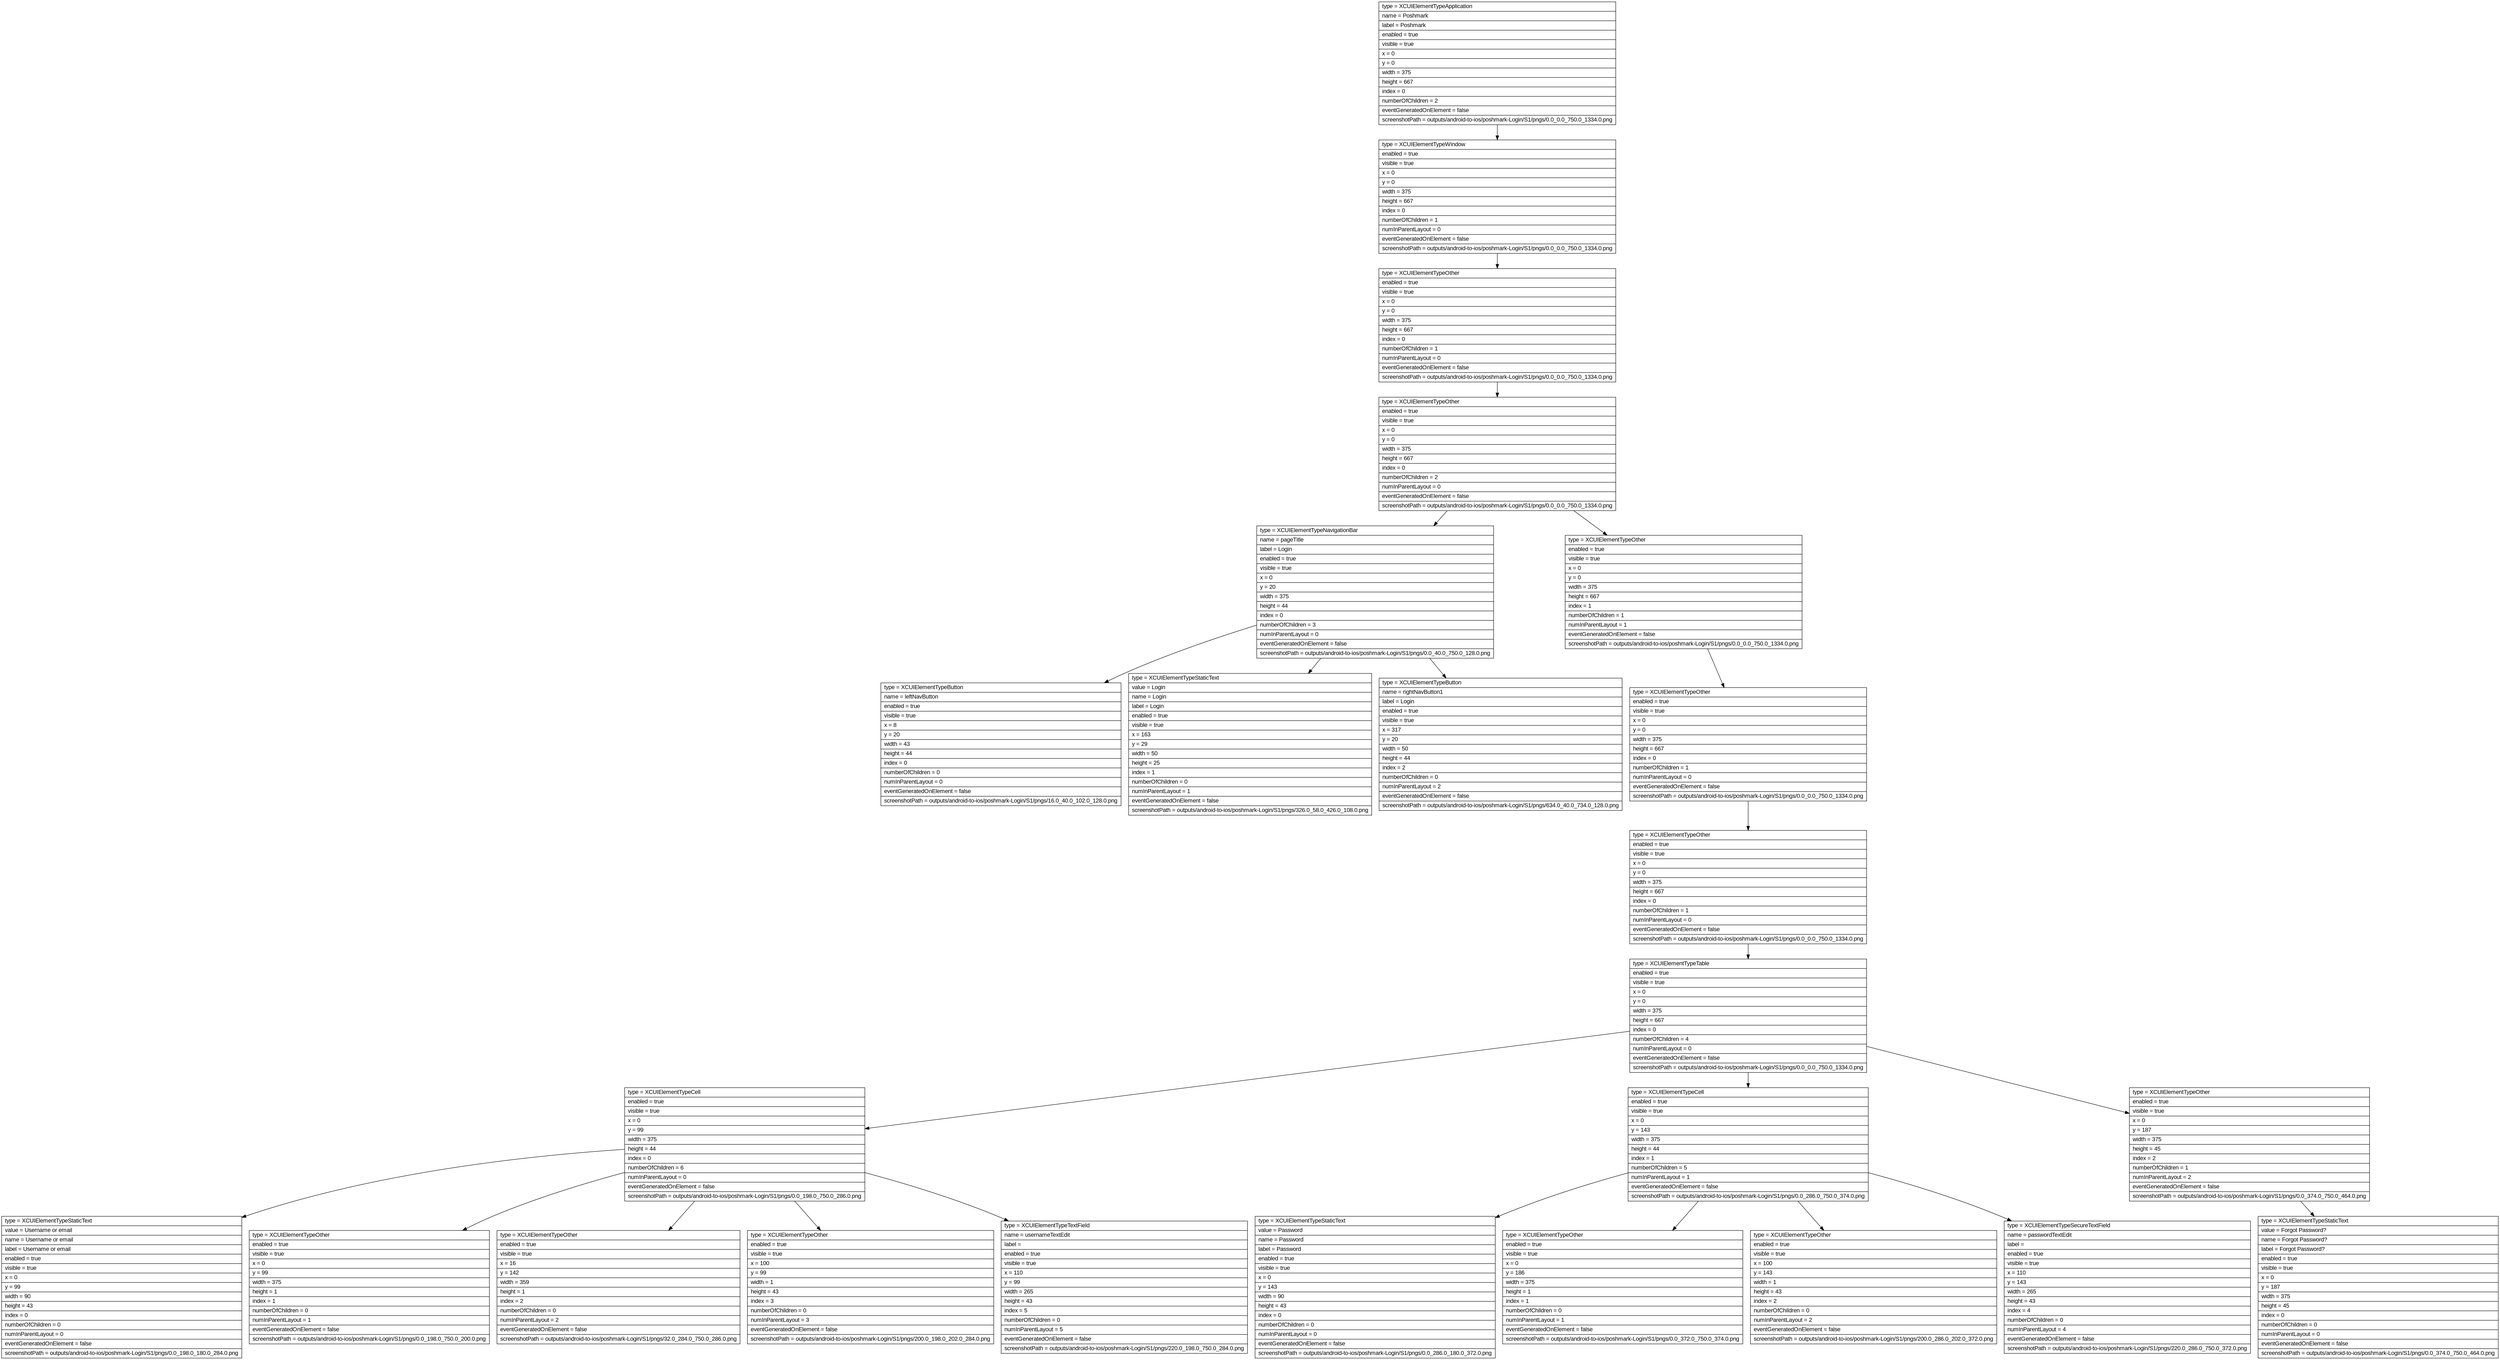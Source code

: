 digraph Layout {

	node [shape=record fontname=Arial];

	0	[label="{type = XCUIElementTypeApplication\l|name = Poshmark\l|label = Poshmark\l|enabled = true\l|visible = true\l|x = 0\l|y = 0\l|width = 375\l|height = 667\l|index = 0\l|numberOfChildren = 2\l|eventGeneratedOnElement = false \l|screenshotPath = outputs/android-to-ios/poshmark-Login/S1/pngs/0.0_0.0_750.0_1334.0.png\l}"]
	1	[label="{type = XCUIElementTypeWindow\l|enabled = true\l|visible = true\l|x = 0\l|y = 0\l|width = 375\l|height = 667\l|index = 0\l|numberOfChildren = 1\l|numInParentLayout = 0\l|eventGeneratedOnElement = false \l|screenshotPath = outputs/android-to-ios/poshmark-Login/S1/pngs/0.0_0.0_750.0_1334.0.png\l}"]
	2	[label="{type = XCUIElementTypeOther\l|enabled = true\l|visible = true\l|x = 0\l|y = 0\l|width = 375\l|height = 667\l|index = 0\l|numberOfChildren = 1\l|numInParentLayout = 0\l|eventGeneratedOnElement = false \l|screenshotPath = outputs/android-to-ios/poshmark-Login/S1/pngs/0.0_0.0_750.0_1334.0.png\l}"]
	3	[label="{type = XCUIElementTypeOther\l|enabled = true\l|visible = true\l|x = 0\l|y = 0\l|width = 375\l|height = 667\l|index = 0\l|numberOfChildren = 2\l|numInParentLayout = 0\l|eventGeneratedOnElement = false \l|screenshotPath = outputs/android-to-ios/poshmark-Login/S1/pngs/0.0_0.0_750.0_1334.0.png\l}"]
	4	[label="{type = XCUIElementTypeNavigationBar\l|name = pageTitle\l|label = Login\l|enabled = true\l|visible = true\l|x = 0\l|y = 20\l|width = 375\l|height = 44\l|index = 0\l|numberOfChildren = 3\l|numInParentLayout = 0\l|eventGeneratedOnElement = false \l|screenshotPath = outputs/android-to-ios/poshmark-Login/S1/pngs/0.0_40.0_750.0_128.0.png\l}"]
	5	[label="{type = XCUIElementTypeOther\l|enabled = true\l|visible = true\l|x = 0\l|y = 0\l|width = 375\l|height = 667\l|index = 1\l|numberOfChildren = 1\l|numInParentLayout = 1\l|eventGeneratedOnElement = false \l|screenshotPath = outputs/android-to-ios/poshmark-Login/S1/pngs/0.0_0.0_750.0_1334.0.png\l}"]
	6	[label="{type = XCUIElementTypeButton\l|name = leftNavButton\l|enabled = true\l|visible = true\l|x = 8\l|y = 20\l|width = 43\l|height = 44\l|index = 0\l|numberOfChildren = 0\l|numInParentLayout = 0\l|eventGeneratedOnElement = false \l|screenshotPath = outputs/android-to-ios/poshmark-Login/S1/pngs/16.0_40.0_102.0_128.0.png\l}"]
	7	[label="{type = XCUIElementTypeStaticText\l|value = Login\l|name = Login\l|label = Login\l|enabled = true\l|visible = true\l|x = 163\l|y = 29\l|width = 50\l|height = 25\l|index = 1\l|numberOfChildren = 0\l|numInParentLayout = 1\l|eventGeneratedOnElement = false \l|screenshotPath = outputs/android-to-ios/poshmark-Login/S1/pngs/326.0_58.0_426.0_108.0.png\l}"]
	8	[label="{type = XCUIElementTypeButton\l|name = rightNavButton1\l|label = Login\l|enabled = true\l|visible = true\l|x = 317\l|y = 20\l|width = 50\l|height = 44\l|index = 2\l|numberOfChildren = 0\l|numInParentLayout = 2\l|eventGeneratedOnElement = false \l|screenshotPath = outputs/android-to-ios/poshmark-Login/S1/pngs/634.0_40.0_734.0_128.0.png\l}"]
	9	[label="{type = XCUIElementTypeOther\l|enabled = true\l|visible = true\l|x = 0\l|y = 0\l|width = 375\l|height = 667\l|index = 0\l|numberOfChildren = 1\l|numInParentLayout = 0\l|eventGeneratedOnElement = false \l|screenshotPath = outputs/android-to-ios/poshmark-Login/S1/pngs/0.0_0.0_750.0_1334.0.png\l}"]
	10	[label="{type = XCUIElementTypeOther\l|enabled = true\l|visible = true\l|x = 0\l|y = 0\l|width = 375\l|height = 667\l|index = 0\l|numberOfChildren = 1\l|numInParentLayout = 0\l|eventGeneratedOnElement = false \l|screenshotPath = outputs/android-to-ios/poshmark-Login/S1/pngs/0.0_0.0_750.0_1334.0.png\l}"]
	11	[label="{type = XCUIElementTypeTable\l|enabled = true\l|visible = true\l|x = 0\l|y = 0\l|width = 375\l|height = 667\l|index = 0\l|numberOfChildren = 4\l|numInParentLayout = 0\l|eventGeneratedOnElement = false \l|screenshotPath = outputs/android-to-ios/poshmark-Login/S1/pngs/0.0_0.0_750.0_1334.0.png\l}"]
	12	[label="{type = XCUIElementTypeCell\l|enabled = true\l|visible = true\l|x = 0\l|y = 99\l|width = 375\l|height = 44\l|index = 0\l|numberOfChildren = 6\l|numInParentLayout = 0\l|eventGeneratedOnElement = false \l|screenshotPath = outputs/android-to-ios/poshmark-Login/S1/pngs/0.0_198.0_750.0_286.0.png\l}"]
	13	[label="{type = XCUIElementTypeCell\l|enabled = true\l|visible = true\l|x = 0\l|y = 143\l|width = 375\l|height = 44\l|index = 1\l|numberOfChildren = 5\l|numInParentLayout = 1\l|eventGeneratedOnElement = false \l|screenshotPath = outputs/android-to-ios/poshmark-Login/S1/pngs/0.0_286.0_750.0_374.0.png\l}"]
	14	[label="{type = XCUIElementTypeOther\l|enabled = true\l|visible = true\l|x = 0\l|y = 187\l|width = 375\l|height = 45\l|index = 2\l|numberOfChildren = 1\l|numInParentLayout = 2\l|eventGeneratedOnElement = false \l|screenshotPath = outputs/android-to-ios/poshmark-Login/S1/pngs/0.0_374.0_750.0_464.0.png\l}"]
	15	[label="{type = XCUIElementTypeStaticText\l|value = Username or email\l|name = Username or email\l|label = Username or email\l|enabled = true\l|visible = true\l|x = 0\l|y = 99\l|width = 90\l|height = 43\l|index = 0\l|numberOfChildren = 0\l|numInParentLayout = 0\l|eventGeneratedOnElement = false \l|screenshotPath = outputs/android-to-ios/poshmark-Login/S1/pngs/0.0_198.0_180.0_284.0.png\l}"]
	16	[label="{type = XCUIElementTypeOther\l|enabled = true\l|visible = true\l|x = 0\l|y = 99\l|width = 375\l|height = 1\l|index = 1\l|numberOfChildren = 0\l|numInParentLayout = 1\l|eventGeneratedOnElement = false \l|screenshotPath = outputs/android-to-ios/poshmark-Login/S1/pngs/0.0_198.0_750.0_200.0.png\l}"]
	17	[label="{type = XCUIElementTypeOther\l|enabled = true\l|visible = true\l|x = 16\l|y = 142\l|width = 359\l|height = 1\l|index = 2\l|numberOfChildren = 0\l|numInParentLayout = 2\l|eventGeneratedOnElement = false \l|screenshotPath = outputs/android-to-ios/poshmark-Login/S1/pngs/32.0_284.0_750.0_286.0.png\l}"]
	18	[label="{type = XCUIElementTypeOther\l|enabled = true\l|visible = true\l|x = 100\l|y = 99\l|width = 1\l|height = 43\l|index = 3\l|numberOfChildren = 0\l|numInParentLayout = 3\l|eventGeneratedOnElement = false \l|screenshotPath = outputs/android-to-ios/poshmark-Login/S1/pngs/200.0_198.0_202.0_284.0.png\l}"]
	19	[label="{type = XCUIElementTypeTextField\l|name = usernameTextEdit\l|label = \l|enabled = true\l|visible = true\l|x = 110\l|y = 99\l|width = 265\l|height = 43\l|index = 5\l|numberOfChildren = 0\l|numInParentLayout = 5\l|eventGeneratedOnElement = false \l|screenshotPath = outputs/android-to-ios/poshmark-Login/S1/pngs/220.0_198.0_750.0_284.0.png\l}"]
	20	[label="{type = XCUIElementTypeStaticText\l|value = Password\l|name = Password\l|label = Password\l|enabled = true\l|visible = true\l|x = 0\l|y = 143\l|width = 90\l|height = 43\l|index = 0\l|numberOfChildren = 0\l|numInParentLayout = 0\l|eventGeneratedOnElement = false \l|screenshotPath = outputs/android-to-ios/poshmark-Login/S1/pngs/0.0_286.0_180.0_372.0.png\l}"]
	21	[label="{type = XCUIElementTypeOther\l|enabled = true\l|visible = true\l|x = 0\l|y = 186\l|width = 375\l|height = 1\l|index = 1\l|numberOfChildren = 0\l|numInParentLayout = 1\l|eventGeneratedOnElement = false \l|screenshotPath = outputs/android-to-ios/poshmark-Login/S1/pngs/0.0_372.0_750.0_374.0.png\l}"]
	22	[label="{type = XCUIElementTypeOther\l|enabled = true\l|visible = true\l|x = 100\l|y = 143\l|width = 1\l|height = 43\l|index = 2\l|numberOfChildren = 0\l|numInParentLayout = 2\l|eventGeneratedOnElement = false \l|screenshotPath = outputs/android-to-ios/poshmark-Login/S1/pngs/200.0_286.0_202.0_372.0.png\l}"]
	23	[label="{type = XCUIElementTypeSecureTextField\l|name = passwordTextEdit\l|label = \l|enabled = true\l|visible = true\l|x = 110\l|y = 143\l|width = 265\l|height = 43\l|index = 4\l|numberOfChildren = 0\l|numInParentLayout = 4\l|eventGeneratedOnElement = false \l|screenshotPath = outputs/android-to-ios/poshmark-Login/S1/pngs/220.0_286.0_750.0_372.0.png\l}"]
	24	[label="{type = XCUIElementTypeStaticText\l|value = Forgot Password?\l|name = Forgot Password?\l|label = Forgot Password?\l|enabled = true\l|visible = true\l|x = 0\l|y = 187\l|width = 375\l|height = 45\l|index = 0\l|numberOfChildren = 0\l|numInParentLayout = 0\l|eventGeneratedOnElement = false \l|screenshotPath = outputs/android-to-ios/poshmark-Login/S1/pngs/0.0_374.0_750.0_464.0.png\l}"]


	0 -> 1
	1 -> 2
	2 -> 3
	3 -> 4
	3 -> 5
	4 -> 6
	4 -> 7
	4 -> 8
	5 -> 9
	9 -> 10
	10 -> 11
	11 -> 12
	11 -> 13
	11 -> 14
	12 -> 15
	12 -> 16
	12 -> 17
	12 -> 18
	12 -> 19
	13 -> 20
	13 -> 21
	13 -> 22
	13 -> 23
	14 -> 24


}